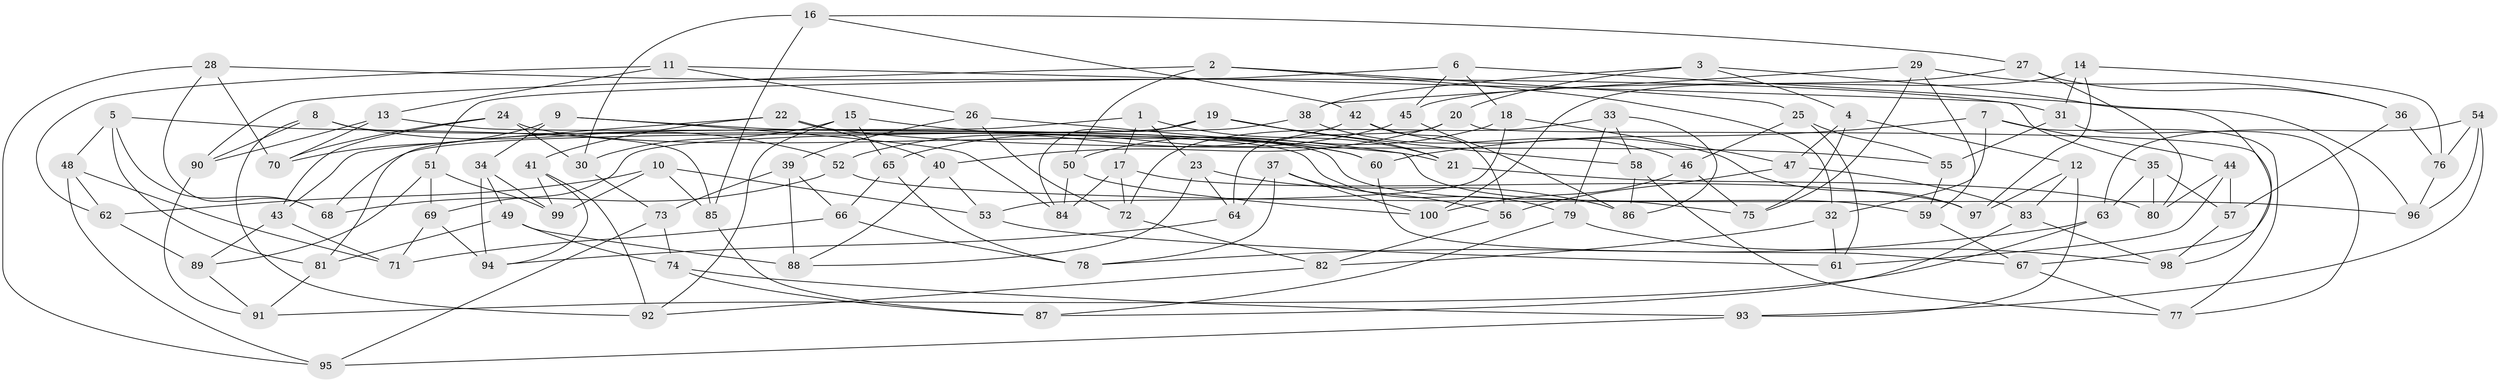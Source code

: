 // Generated by graph-tools (version 1.1) at 2025/39/02/21/25 10:39:01]
// undirected, 100 vertices, 200 edges
graph export_dot {
graph [start="1"]
  node [color=gray90,style=filled];
  1;
  2;
  3;
  4;
  5;
  6;
  7;
  8;
  9;
  10;
  11;
  12;
  13;
  14;
  15;
  16;
  17;
  18;
  19;
  20;
  21;
  22;
  23;
  24;
  25;
  26;
  27;
  28;
  29;
  30;
  31;
  32;
  33;
  34;
  35;
  36;
  37;
  38;
  39;
  40;
  41;
  42;
  43;
  44;
  45;
  46;
  47;
  48;
  49;
  50;
  51;
  52;
  53;
  54;
  55;
  56;
  57;
  58;
  59;
  60;
  61;
  62;
  63;
  64;
  65;
  66;
  67;
  68;
  69;
  70;
  71;
  72;
  73;
  74;
  75;
  76;
  77;
  78;
  79;
  80;
  81;
  82;
  83;
  84;
  85;
  86;
  87;
  88;
  89;
  90;
  91;
  92;
  93;
  94;
  95;
  96;
  97;
  98;
  99;
  100;
  1 -- 21;
  1 -- 81;
  1 -- 17;
  1 -- 23;
  2 -- 25;
  2 -- 32;
  2 -- 90;
  2 -- 50;
  3 -- 20;
  3 -- 4;
  3 -- 38;
  3 -- 67;
  4 -- 12;
  4 -- 75;
  4 -- 47;
  5 -- 81;
  5 -- 68;
  5 -- 85;
  5 -- 48;
  6 -- 45;
  6 -- 51;
  6 -- 96;
  6 -- 18;
  7 -- 77;
  7 -- 60;
  7 -- 32;
  7 -- 44;
  8 -- 79;
  8 -- 92;
  8 -- 52;
  8 -- 90;
  9 -- 34;
  9 -- 84;
  9 -- 70;
  9 -- 60;
  10 -- 62;
  10 -- 99;
  10 -- 85;
  10 -- 53;
  11 -- 26;
  11 -- 13;
  11 -- 35;
  11 -- 62;
  12 -- 93;
  12 -- 97;
  12 -- 83;
  13 -- 70;
  13 -- 75;
  13 -- 90;
  14 -- 97;
  14 -- 100;
  14 -- 31;
  14 -- 76;
  15 -- 21;
  15 -- 65;
  15 -- 92;
  15 -- 30;
  16 -- 85;
  16 -- 30;
  16 -- 42;
  16 -- 27;
  17 -- 97;
  17 -- 84;
  17 -- 72;
  18 -- 50;
  18 -- 47;
  18 -- 53;
  19 -- 58;
  19 -- 68;
  19 -- 84;
  19 -- 21;
  20 -- 64;
  20 -- 98;
  20 -- 40;
  21 -- 80;
  22 -- 41;
  22 -- 43;
  22 -- 55;
  22 -- 40;
  23 -- 64;
  23 -- 88;
  23 -- 86;
  24 -- 30;
  24 -- 43;
  24 -- 70;
  24 -- 60;
  25 -- 61;
  25 -- 55;
  25 -- 46;
  26 -- 59;
  26 -- 39;
  26 -- 72;
  27 -- 80;
  27 -- 36;
  27 -- 45;
  28 -- 95;
  28 -- 31;
  28 -- 70;
  28 -- 68;
  29 -- 36;
  29 -- 59;
  29 -- 75;
  29 -- 38;
  30 -- 73;
  31 -- 55;
  31 -- 77;
  32 -- 61;
  32 -- 82;
  33 -- 86;
  33 -- 72;
  33 -- 79;
  33 -- 58;
  34 -- 94;
  34 -- 99;
  34 -- 49;
  35 -- 63;
  35 -- 57;
  35 -- 80;
  36 -- 76;
  36 -- 57;
  37 -- 64;
  37 -- 100;
  37 -- 78;
  37 -- 56;
  38 -- 69;
  38 -- 46;
  39 -- 66;
  39 -- 88;
  39 -- 73;
  40 -- 88;
  40 -- 53;
  41 -- 99;
  41 -- 94;
  41 -- 92;
  42 -- 52;
  42 -- 56;
  42 -- 97;
  43 -- 89;
  43 -- 71;
  44 -- 57;
  44 -- 61;
  44 -- 80;
  45 -- 86;
  45 -- 65;
  46 -- 75;
  46 -- 100;
  47 -- 56;
  47 -- 83;
  48 -- 95;
  48 -- 62;
  48 -- 71;
  49 -- 74;
  49 -- 88;
  49 -- 81;
  50 -- 84;
  50 -- 100;
  51 -- 89;
  51 -- 99;
  51 -- 69;
  52 -- 96;
  52 -- 68;
  53 -- 61;
  54 -- 76;
  54 -- 63;
  54 -- 93;
  54 -- 96;
  55 -- 59;
  56 -- 82;
  57 -- 98;
  58 -- 86;
  58 -- 77;
  59 -- 67;
  60 -- 67;
  62 -- 89;
  63 -- 78;
  63 -- 91;
  64 -- 94;
  65 -- 66;
  65 -- 78;
  66 -- 78;
  66 -- 71;
  67 -- 77;
  69 -- 71;
  69 -- 94;
  72 -- 82;
  73 -- 74;
  73 -- 95;
  74 -- 87;
  74 -- 93;
  76 -- 96;
  79 -- 98;
  79 -- 87;
  81 -- 91;
  82 -- 92;
  83 -- 87;
  83 -- 98;
  85 -- 87;
  89 -- 91;
  90 -- 91;
  93 -- 95;
}
